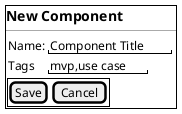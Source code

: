 @startsalt "New Component"

    {+
        == New Component
        ---
        {
            {
                Name: | "Component Title"
                Tags | "mvp,use case"
            }
            {+
                [Save] | [Cancel]
            }
        }
    }
@endsalt